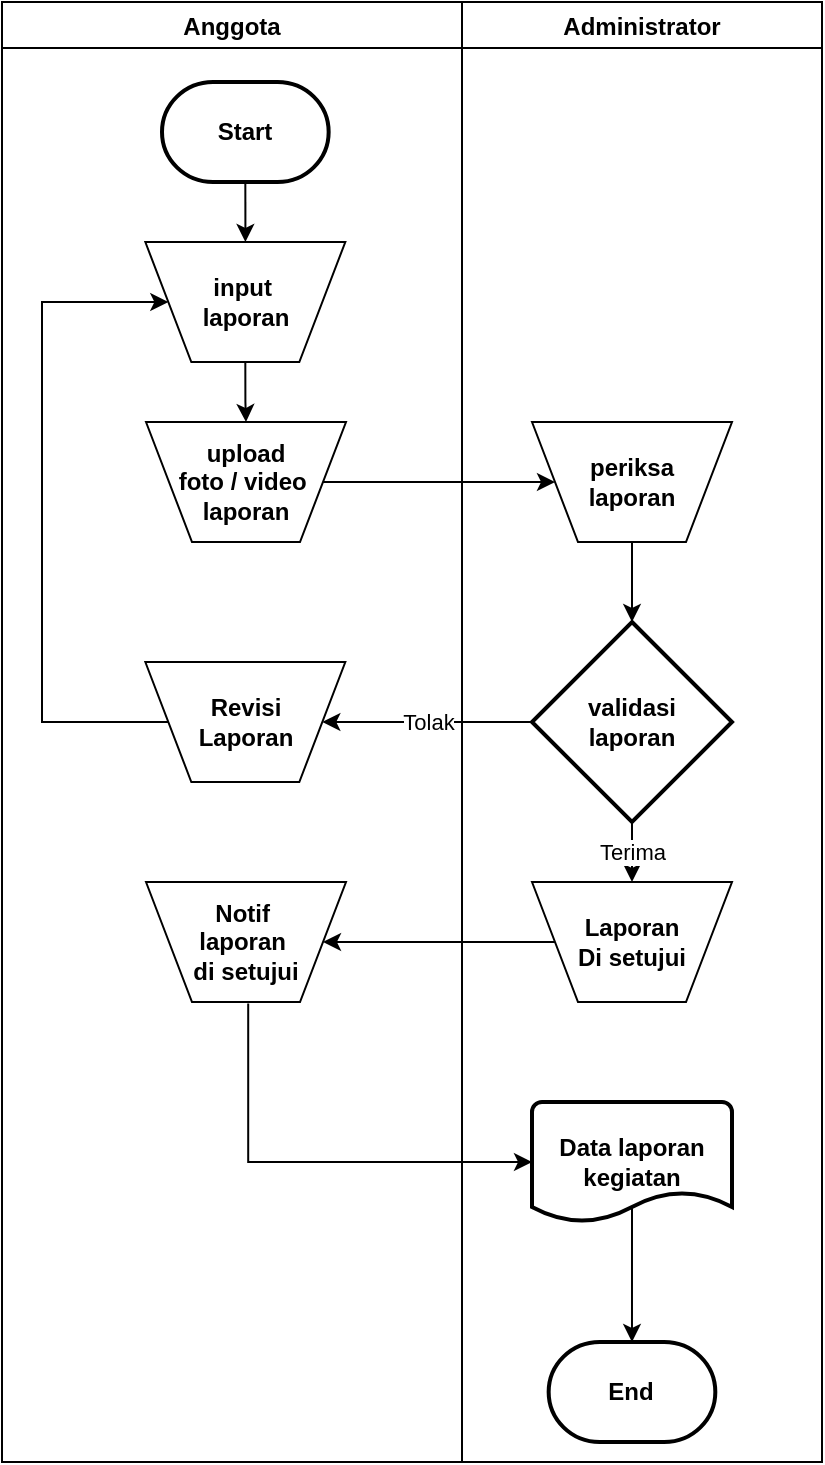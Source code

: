 <mxfile version="17.4.2" type="device"><diagram id="JanHp3CpiIaYBDQjHyhn" name="Page-1"><mxGraphModel dx="1231" dy="790" grid="1" gridSize="10" guides="1" tooltips="1" connect="1" arrows="1" fold="1" page="1" pageScale="1" pageWidth="850" pageHeight="1100" math="0" shadow="0"><root><mxCell id="0"/><mxCell id="1" parent="0"/><mxCell id="jwy27Ae4wKtSCmfjiWAj-4" style="edgeStyle=orthogonalEdgeStyle;rounded=0;orthogonalLoop=1;jettySize=auto;html=1;exitX=0.5;exitY=1;exitDx=0;exitDy=0;exitPerimeter=0;" edge="1" parent="1" source="jwy27Ae4wKtSCmfjiWAj-2" target="jwy27Ae4wKtSCmfjiWAj-3"><mxGeometry relative="1" as="geometry"/></mxCell><mxCell id="jwy27Ae4wKtSCmfjiWAj-2" value="&lt;b&gt;Start&lt;/b&gt;" style="strokeWidth=2;html=1;shape=mxgraph.flowchart.terminator;whiteSpace=wrap;" vertex="1" parent="1"><mxGeometry x="190" y="120" width="83.33" height="50" as="geometry"/></mxCell><mxCell id="jwy27Ae4wKtSCmfjiWAj-6" style="edgeStyle=orthogonalEdgeStyle;rounded=0;orthogonalLoop=1;jettySize=auto;html=1;exitX=0.5;exitY=1;exitDx=0;exitDy=0;" edge="1" parent="1" source="jwy27Ae4wKtSCmfjiWAj-3" target="jwy27Ae4wKtSCmfjiWAj-5"><mxGeometry relative="1" as="geometry"/></mxCell><mxCell id="jwy27Ae4wKtSCmfjiWAj-3" value="input&amp;nbsp;&lt;br&gt;laporan" style="verticalLabelPosition=middle;verticalAlign=middle;html=1;shape=trapezoid;perimeter=trapezoidPerimeter;whiteSpace=wrap;size=0.23;arcSize=10;flipV=1;labelPosition=center;align=center;fontStyle=1" vertex="1" parent="1"><mxGeometry x="181.66" y="200" width="100" height="60" as="geometry"/></mxCell><mxCell id="jwy27Ae4wKtSCmfjiWAj-8" style="edgeStyle=orthogonalEdgeStyle;rounded=0;orthogonalLoop=1;jettySize=auto;html=1;exitX=1;exitY=0.5;exitDx=0;exitDy=0;entryX=0;entryY=0.5;entryDx=0;entryDy=0;" edge="1" parent="1" source="jwy27Ae4wKtSCmfjiWAj-5" target="jwy27Ae4wKtSCmfjiWAj-7"><mxGeometry relative="1" as="geometry"/></mxCell><mxCell id="jwy27Ae4wKtSCmfjiWAj-5" value="upload&lt;br&gt;foto / video&amp;nbsp;&lt;br&gt;laporan" style="verticalLabelPosition=middle;verticalAlign=middle;html=1;shape=trapezoid;perimeter=trapezoidPerimeter;whiteSpace=wrap;size=0.23;arcSize=10;flipV=1;labelPosition=center;align=center;fontStyle=1" vertex="1" parent="1"><mxGeometry x="182" y="290" width="100" height="60" as="geometry"/></mxCell><mxCell id="jwy27Ae4wKtSCmfjiWAj-10" style="edgeStyle=orthogonalEdgeStyle;rounded=0;orthogonalLoop=1;jettySize=auto;html=1;exitX=0.5;exitY=1;exitDx=0;exitDy=0;" edge="1" parent="1" source="jwy27Ae4wKtSCmfjiWAj-7" target="jwy27Ae4wKtSCmfjiWAj-9"><mxGeometry relative="1" as="geometry"/></mxCell><mxCell id="jwy27Ae4wKtSCmfjiWAj-7" value="&lt;b&gt;periksa&lt;br&gt;laporan&lt;br&gt;&lt;/b&gt;" style="verticalLabelPosition=middle;verticalAlign=middle;html=1;shape=trapezoid;perimeter=trapezoidPerimeter;whiteSpace=wrap;size=0.23;arcSize=10;flipV=1;labelPosition=center;align=center;" vertex="1" parent="1"><mxGeometry x="375" y="290" width="100" height="60" as="geometry"/></mxCell><mxCell id="jwy27Ae4wKtSCmfjiWAj-12" value="Tolak" style="edgeStyle=orthogonalEdgeStyle;rounded=0;orthogonalLoop=1;jettySize=auto;html=1;exitX=0;exitY=0.5;exitDx=0;exitDy=0;exitPerimeter=0;entryX=1;entryY=0.5;entryDx=0;entryDy=0;" edge="1" parent="1" source="jwy27Ae4wKtSCmfjiWAj-9" target="jwy27Ae4wKtSCmfjiWAj-11"><mxGeometry relative="1" as="geometry"><mxPoint x="290.0" y="439.588" as="targetPoint"/></mxGeometry></mxCell><mxCell id="jwy27Ae4wKtSCmfjiWAj-23" value="Terima" style="edgeStyle=orthogonalEdgeStyle;rounded=0;orthogonalLoop=1;jettySize=auto;html=1;exitX=0.5;exitY=1;exitDx=0;exitDy=0;exitPerimeter=0;strokeColor=default;" edge="1" parent="1" source="jwy27Ae4wKtSCmfjiWAj-9" target="jwy27Ae4wKtSCmfjiWAj-13"><mxGeometry relative="1" as="geometry"/></mxCell><mxCell id="jwy27Ae4wKtSCmfjiWAj-9" value="&lt;b&gt;validasi&lt;br&gt;laporan&lt;br&gt;&lt;/b&gt;" style="strokeWidth=2;html=1;shape=mxgraph.flowchart.decision;whiteSpace=wrap;" vertex="1" parent="1"><mxGeometry x="375" y="390" width="100" height="100" as="geometry"/></mxCell><mxCell id="jwy27Ae4wKtSCmfjiWAj-22" style="edgeStyle=orthogonalEdgeStyle;rounded=0;orthogonalLoop=1;jettySize=auto;html=1;exitX=0;exitY=0.5;exitDx=0;exitDy=0;entryX=0;entryY=0.5;entryDx=0;entryDy=0;strokeColor=default;" edge="1" parent="1" source="jwy27Ae4wKtSCmfjiWAj-11" target="jwy27Ae4wKtSCmfjiWAj-3"><mxGeometry relative="1" as="geometry"><Array as="points"><mxPoint x="130" y="440"/><mxPoint x="130" y="230"/></Array></mxGeometry></mxCell><mxCell id="jwy27Ae4wKtSCmfjiWAj-11" value="&lt;b&gt;Revisi&lt;br&gt;Laporan&lt;br&gt;&lt;/b&gt;" style="verticalLabelPosition=middle;verticalAlign=middle;html=1;shape=trapezoid;perimeter=trapezoidPerimeter;whiteSpace=wrap;size=0.23;arcSize=10;flipV=1;labelPosition=center;align=center;" vertex="1" parent="1"><mxGeometry x="181.66" y="410" width="100" height="60" as="geometry"/></mxCell><mxCell id="jwy27Ae4wKtSCmfjiWAj-17" style="edgeStyle=orthogonalEdgeStyle;rounded=0;orthogonalLoop=1;jettySize=auto;html=1;exitX=0;exitY=0.5;exitDx=0;exitDy=0;entryX=1;entryY=0.5;entryDx=0;entryDy=0;" edge="1" parent="1" source="jwy27Ae4wKtSCmfjiWAj-13" target="jwy27Ae4wKtSCmfjiWAj-14"><mxGeometry relative="1" as="geometry"/></mxCell><mxCell id="jwy27Ae4wKtSCmfjiWAj-13" value="&lt;b&gt;Laporan&lt;br&gt;Di setujui&lt;br&gt;&lt;/b&gt;" style="verticalLabelPosition=middle;verticalAlign=middle;html=1;shape=trapezoid;perimeter=trapezoidPerimeter;whiteSpace=wrap;size=0.23;arcSize=10;flipV=1;labelPosition=center;align=center;" vertex="1" parent="1"><mxGeometry x="375" y="520" width="100" height="60" as="geometry"/></mxCell><mxCell id="jwy27Ae4wKtSCmfjiWAj-21" style="edgeStyle=orthogonalEdgeStyle;rounded=0;orthogonalLoop=1;jettySize=auto;html=1;exitX=0.511;exitY=-0.013;exitDx=0;exitDy=0;entryX=0;entryY=0.5;entryDx=0;entryDy=0;entryPerimeter=0;strokeColor=default;exitPerimeter=0;" edge="1" parent="1" source="jwy27Ae4wKtSCmfjiWAj-14" target="jwy27Ae4wKtSCmfjiWAj-16"><mxGeometry relative="1" as="geometry"><Array as="points"><mxPoint x="233" y="660"/></Array></mxGeometry></mxCell><mxCell id="jwy27Ae4wKtSCmfjiWAj-14" value="&lt;b&gt;Notif&amp;nbsp;&lt;br&gt;laporan&amp;nbsp;&lt;br&gt;di setujui&lt;br&gt;&lt;/b&gt;" style="verticalLabelPosition=middle;verticalAlign=middle;html=1;shape=trapezoid;perimeter=trapezoidPerimeter;whiteSpace=wrap;size=0.23;arcSize=10;flipV=1;labelPosition=center;align=center;" vertex="1" parent="1"><mxGeometry x="182" y="520" width="100" height="60" as="geometry"/></mxCell><mxCell id="jwy27Ae4wKtSCmfjiWAj-20" style="edgeStyle=orthogonalEdgeStyle;rounded=0;orthogonalLoop=1;jettySize=auto;html=1;exitX=0;exitY=0.5;exitDx=0;exitDy=0;exitPerimeter=0;entryX=0.487;entryY=0.007;entryDx=0;entryDy=0;entryPerimeter=0;strokeColor=none;" edge="1" parent="1" source="jwy27Ae4wKtSCmfjiWAj-16" target="jwy27Ae4wKtSCmfjiWAj-14"><mxGeometry relative="1" as="geometry"/></mxCell><mxCell id="jwy27Ae4wKtSCmfjiWAj-25" style="edgeStyle=orthogonalEdgeStyle;rounded=0;orthogonalLoop=1;jettySize=auto;html=1;exitX=0.522;exitY=0.846;exitDx=0;exitDy=0;exitPerimeter=0;entryX=0.5;entryY=0;entryDx=0;entryDy=0;entryPerimeter=0;strokeColor=default;" edge="1" parent="1" source="jwy27Ae4wKtSCmfjiWAj-16" target="jwy27Ae4wKtSCmfjiWAj-24"><mxGeometry relative="1" as="geometry"><Array as="points"><mxPoint x="425" y="681"/></Array></mxGeometry></mxCell><mxCell id="jwy27Ae4wKtSCmfjiWAj-16" value="&lt;b&gt;Data laporan&lt;br&gt;kegiatan&lt;br&gt;&lt;/b&gt;" style="strokeWidth=2;html=1;shape=mxgraph.flowchart.document2;whiteSpace=wrap;size=0.25;" vertex="1" parent="1"><mxGeometry x="375" y="630" width="100" height="60" as="geometry"/></mxCell><mxCell id="jwy27Ae4wKtSCmfjiWAj-24" value="&lt;b&gt;End&lt;/b&gt;" style="strokeWidth=2;html=1;shape=mxgraph.flowchart.terminator;whiteSpace=wrap;" vertex="1" parent="1"><mxGeometry x="383.33" y="750" width="83.33" height="50" as="geometry"/></mxCell><mxCell id="jwy27Ae4wKtSCmfjiWAj-26" value="Anggota" style="swimlane;" vertex="1" parent="1"><mxGeometry x="110" y="80" width="230" height="730" as="geometry"/></mxCell><mxCell id="jwy27Ae4wKtSCmfjiWAj-27" value="Administrator" style="swimlane;" vertex="1" parent="1"><mxGeometry x="340" y="80" width="180" height="730" as="geometry"/></mxCell></root></mxGraphModel></diagram></mxfile>